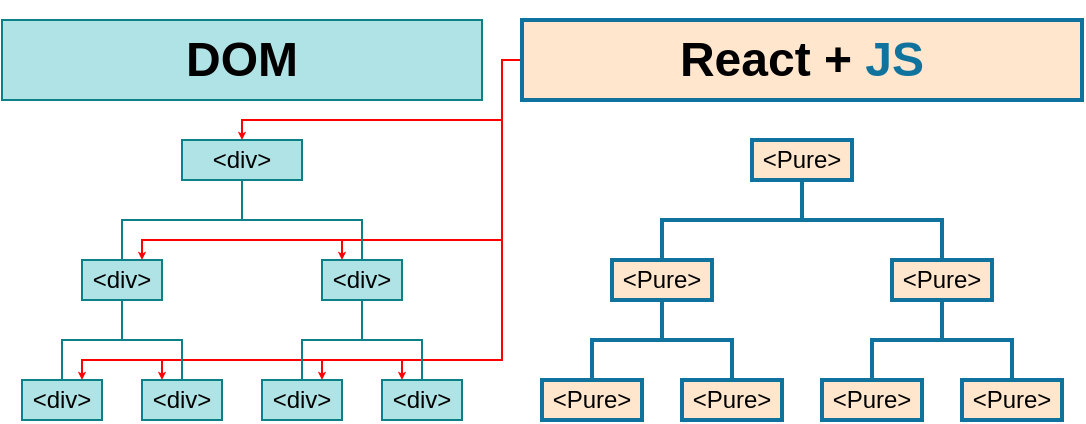 <mxfile version="11.1.1" type="github"><diagram id="qGmTgWKqz5oFr5Qk8otT" name="Page-1"><mxGraphModel dx="1384" dy="360" grid="1" gridSize="10" guides="0" tooltips="1" connect="1" arrows="1" fold="1" page="0" pageScale="1" pageWidth="850" pageHeight="1100" math="0" shadow="0"><root><mxCell id="0"/><mxCell id="1" parent="0"/><mxCell id="wovSSRUZCo1Au3XByTAm-43" style="edgeStyle=orthogonalEdgeStyle;rounded=0;orthogonalLoop=1;jettySize=auto;html=1;exitX=0.5;exitY=1;exitDx=0;exitDy=0;entryX=0.5;entryY=0;entryDx=0;entryDy=0;strokeColor=#10739e;fillColor=#b1ddf0;endArrow=none;fontSize=12;strokeWidth=2;" parent="1" source="wovSSRUZCo1Au3XByTAm-2" target="wovSSRUZCo1Au3XByTAm-39" edge="1"><mxGeometry relative="1" as="geometry"><Array as="points"><mxPoint x="90" y="140"/><mxPoint x="20" y="140"/><mxPoint x="20" y="160"/></Array></mxGeometry></mxCell><mxCell id="wovSSRUZCo1Au3XByTAm-97" style="edgeStyle=orthogonalEdgeStyle;rounded=0;jumpSize=6;orthogonalLoop=1;jettySize=auto;html=1;exitX=0.5;exitY=1;exitDx=0;exitDy=0;entryX=0.5;entryY=0;entryDx=0;entryDy=0;strokeColor=#10739e;strokeWidth=2;fontSize=12;fillColor=#b1ddf0;endArrow=none;" parent="1" source="wovSSRUZCo1Au3XByTAm-2" target="wovSSRUZCo1Au3XByTAm-92" edge="1"><mxGeometry relative="1" as="geometry"><Array as="points"><mxPoint x="90" y="140"/><mxPoint x="160" y="140"/></Array></mxGeometry></mxCell><UserObject label="&amp;lt;Pure&amp;gt;" treeRoot="1" id="wovSSRUZCo1Au3XByTAm-2"><mxCell style="whiteSpace=wrap;html=1;align=center;treeFolding=1;treeMoving=1;container=1;recursiveResize=0;fillColor=#ffe6cc;strokeColor=#10739E;strokeWidth=2;" parent="1" vertex="1"><mxGeometry x="65" y="100" width="50" height="20" as="geometry"/></mxCell></UserObject><mxCell id="wovSSRUZCo1Au3XByTAm-82" style="edgeStyle=orthogonalEdgeStyle;rounded=0;jumpSize=6;orthogonalLoop=1;jettySize=auto;html=1;exitX=0;exitY=0.5;exitDx=0;exitDy=0;startSize=6;endSize=1;strokeColor=#FF0000;strokeWidth=1;entryX=0.75;entryY=0;entryDx=0;entryDy=0;" parent="1" source="wovSSRUZCo1Au3XByTAm-15" target="wovSSRUZCo1Au3XByTAm-47" edge="1"><mxGeometry relative="1" as="geometry"><mxPoint x="-220" y="140" as="targetPoint"/><Array as="points"><mxPoint x="-60" y="60"/><mxPoint x="-60" y="150"/><mxPoint x="-240" y="150"/></Array></mxGeometry></mxCell><mxCell id="wovSSRUZCo1Au3XByTAm-83" style="edgeStyle=orthogonalEdgeStyle;rounded=0;jumpSize=6;orthogonalLoop=1;jettySize=auto;html=1;exitX=0;exitY=0.5;exitDx=0;exitDy=0;entryX=0.25;entryY=0;entryDx=0;entryDy=0;startSize=6;endSize=1;strokeColor=#FF0000;strokeWidth=1;" parent="1" source="wovSSRUZCo1Au3XByTAm-15" target="wovSSRUZCo1Au3XByTAm-52" edge="1"><mxGeometry relative="1" as="geometry"><Array as="points"><mxPoint x="-60" y="60"/><mxPoint x="-60" y="150"/><mxPoint x="-140" y="150"/></Array></mxGeometry></mxCell><mxCell id="wovSSRUZCo1Au3XByTAm-84" style="edgeStyle=orthogonalEdgeStyle;rounded=0;jumpSize=6;orthogonalLoop=1;jettySize=auto;html=1;exitX=0;exitY=0.5;exitDx=0;exitDy=0;entryX=0.75;entryY=0;entryDx=0;entryDy=0;startSize=6;endSize=1;strokeColor=#FF0000;strokeWidth=1;" parent="1" source="wovSSRUZCo1Au3XByTAm-15" target="wovSSRUZCo1Au3XByTAm-49" edge="1"><mxGeometry relative="1" as="geometry"><Array as="points"><mxPoint x="-60" y="60"/><mxPoint x="-60" y="210"/><mxPoint x="-270" y="210"/></Array></mxGeometry></mxCell><mxCell id="wovSSRUZCo1Au3XByTAm-85" style="edgeStyle=orthogonalEdgeStyle;rounded=0;jumpSize=6;orthogonalLoop=1;jettySize=auto;html=1;exitX=0;exitY=0.5;exitDx=0;exitDy=0;entryX=0.25;entryY=0;entryDx=0;entryDy=0;startSize=6;endSize=1;strokeColor=#FF0000;strokeWidth=1;" parent="1" source="wovSSRUZCo1Au3XByTAm-15" target="wovSSRUZCo1Au3XByTAm-48" edge="1"><mxGeometry relative="1" as="geometry"><Array as="points"><mxPoint x="-60" y="60"/><mxPoint x="-60" y="210"/><mxPoint x="-230" y="210"/></Array></mxGeometry></mxCell><mxCell id="wovSSRUZCo1Au3XByTAm-86" style="edgeStyle=orthogonalEdgeStyle;rounded=0;jumpSize=6;orthogonalLoop=1;jettySize=auto;html=1;exitX=0;exitY=0.5;exitDx=0;exitDy=0;entryX=0.75;entryY=0;entryDx=0;entryDy=0;startSize=6;endSize=1;strokeColor=#FF0000;strokeWidth=1;" parent="1" source="wovSSRUZCo1Au3XByTAm-15" target="wovSSRUZCo1Au3XByTAm-54" edge="1"><mxGeometry relative="1" as="geometry"><Array as="points"><mxPoint x="-60" y="60"/><mxPoint x="-60" y="210"/><mxPoint x="-150" y="210"/></Array></mxGeometry></mxCell><mxCell id="wovSSRUZCo1Au3XByTAm-87" style="edgeStyle=orthogonalEdgeStyle;rounded=0;jumpSize=6;orthogonalLoop=1;jettySize=auto;html=1;exitX=0;exitY=0.5;exitDx=0;exitDy=0;entryX=0.25;entryY=0;entryDx=0;entryDy=0;startSize=6;endSize=1;strokeColor=#FF0000;strokeWidth=1;" parent="1" source="wovSSRUZCo1Au3XByTAm-15" target="wovSSRUZCo1Au3XByTAm-53" edge="1"><mxGeometry relative="1" as="geometry"><Array as="points"><mxPoint x="-60" y="60"/><mxPoint x="-60" y="210"/><mxPoint x="-110" y="210"/></Array></mxGeometry></mxCell><mxCell id="wovSSRUZCo1Au3XByTAm-99" style="edgeStyle=orthogonalEdgeStyle;rounded=0;jumpSize=6;orthogonalLoop=1;jettySize=auto;html=1;exitX=0;exitY=0.5;exitDx=0;exitDy=0;entryX=0.5;entryY=0;entryDx=0;entryDy=0;startSize=6;endSize=1;strokeColor=#FF0000;strokeWidth=1;" parent="1" source="wovSSRUZCo1Au3XByTAm-15" target="wovSSRUZCo1Au3XByTAm-45" edge="1"><mxGeometry relative="1" as="geometry"><Array as="points"><mxPoint x="-60" y="60"/><mxPoint x="-60" y="90"/><mxPoint x="-190" y="90"/></Array></mxGeometry></mxCell><mxCell id="wovSSRUZCo1Au3XByTAm-15" value="&lt;h1&gt;React + &lt;font color=&quot;#10739e&quot;&gt;JS&lt;/font&gt;&lt;/h1&gt;" style="text;html=1;spacing=5;spacingTop=-20;whiteSpace=wrap;overflow=hidden;rounded=0;align=center;fillColor=#ffe6cc;perimeterSpacing=0;strokeWidth=2;strokeColor=#10739E;" parent="1" vertex="1"><mxGeometry x="-50" y="40" width="280" height="40" as="geometry"/></mxCell><mxCell id="wovSSRUZCo1Au3XByTAm-38" style="edgeStyle=orthogonalEdgeStyle;rounded=0;orthogonalLoop=1;jettySize=auto;html=1;exitX=0.5;exitY=1;exitDx=0;exitDy=0;entryX=0.5;entryY=0;entryDx=0;entryDy=0;fillColor=#b1ddf0;strokeColor=#10739e;endArrow=none;fontSize=12;strokeWidth=2;" parent="1" source="wovSSRUZCo1Au3XByTAm-39" target="wovSSRUZCo1Au3XByTAm-40" edge="1"><mxGeometry relative="1" as="geometry"><Array as="points"><mxPoint x="20" y="180"/><mxPoint x="20" y="200"/><mxPoint x="55" y="200"/></Array></mxGeometry></mxCell><mxCell id="wovSSRUZCo1Au3XByTAm-39" value="&amp;lt;Pure&amp;gt;" style="whiteSpace=wrap;html=1;align=center;verticalAlign=middle;container=1;recursiveResize=0;treeFolding=1;treeMoving=1;fillColor=#ffe6cc;strokeColor=#10739E;strokeWidth=2;" parent="1" vertex="1"><mxGeometry x="-5" y="160" width="50" height="20" as="geometry"/></mxCell><mxCell id="wovSSRUZCo1Au3XByTAm-40" value="&amp;lt;Pure&amp;gt;" style="whiteSpace=wrap;html=1;align=center;verticalAlign=middle;container=1;recursiveResize=0;treeFolding=1;treeMoving=1;fillColor=#ffe6cc;strokeColor=#10739E;strokeWidth=2;" parent="1" vertex="1" collapsed="1"><mxGeometry x="30" y="220" width="50" height="20" as="geometry"/></mxCell><mxCell id="wovSSRUZCo1Au3XByTAm-41" value="&amp;lt;Pure&amp;gt;&lt;br&gt;" style="whiteSpace=wrap;html=1;align=center;verticalAlign=middle;container=1;recursiveResize=0;treeFolding=1;treeMoving=1;fillColor=#ffe6cc;strokeColor=#10739E;strokeWidth=2;" parent="1" vertex="1" collapsed="1"><mxGeometry x="-40" y="220" width="50" height="20" as="geometry"/></mxCell><mxCell id="wovSSRUZCo1Au3XByTAm-42" style="edgeStyle=orthogonalEdgeStyle;rounded=0;orthogonalLoop=1;jettySize=auto;html=1;exitX=0.5;exitY=1;exitDx=0;exitDy=0;entryX=0.5;entryY=0;entryDx=0;entryDy=0;endArrow=none;fillColor=#b1ddf0;strokeColor=#10739e;fontSize=12;strokeWidth=2;" parent="1" source="wovSSRUZCo1Au3XByTAm-39" target="wovSSRUZCo1Au3XByTAm-41" edge="1"><mxGeometry relative="1" as="geometry"><Array as="points"><mxPoint x="20" y="180"/><mxPoint x="20" y="200"/><mxPoint x="-15" y="200"/></Array></mxGeometry></mxCell><mxCell id="wovSSRUZCo1Au3XByTAm-44" value="" style="edgeStyle=elbowEdgeStyle;elbow=vertical;startArrow=none;endArrow=none;rounded=0;fillColor=#b0e3e6;strokeColor=#0e8088;" parent="1" source="wovSSRUZCo1Au3XByTAm-45" target="wovSSRUZCo1Au3XByTAm-47" edge="1"><mxGeometry relative="1" as="geometry"/></mxCell><UserObject label="&amp;lt;div&amp;gt;" treeRoot="1" id="wovSSRUZCo1Au3XByTAm-45"><mxCell style="whiteSpace=wrap;html=1;align=center;treeFolding=1;treeMoving=1;container=1;recursiveResize=0;fillColor=#b0e3e6;strokeColor=#0e8088;" parent="1" vertex="1"><mxGeometry x="-220" y="100" width="60" height="20" as="geometry"/></mxCell></UserObject><mxCell id="wovSSRUZCo1Au3XByTAm-46" style="edgeStyle=orthogonalEdgeStyle;rounded=0;orthogonalLoop=1;jettySize=auto;html=1;exitX=0.5;exitY=1;exitDx=0;exitDy=0;entryX=0.5;entryY=0;entryDx=0;entryDy=0;endArrow=none;endFill=0;fillColor=#b0e3e6;strokeColor=#0e8088;" parent="1" source="wovSSRUZCo1Au3XByTAm-47" target="wovSSRUZCo1Au3XByTAm-48" edge="1"><mxGeometry relative="1" as="geometry"><Array as="points"><mxPoint x="-250" y="200"/><mxPoint x="-220" y="200"/></Array></mxGeometry></mxCell><mxCell id="wovSSRUZCo1Au3XByTAm-47" value="&amp;lt;div&amp;gt;" style="whiteSpace=wrap;html=1;align=center;verticalAlign=middle;container=1;recursiveResize=0;treeFolding=1;treeMoving=1;fillColor=#b0e3e6;strokeColor=#0e8088;" parent="1" vertex="1"><mxGeometry x="-270" y="160" width="40" height="20" as="geometry"/></mxCell><mxCell id="wovSSRUZCo1Au3XByTAm-48" value="&amp;lt;div&amp;gt;" style="whiteSpace=wrap;html=1;align=center;verticalAlign=middle;container=1;recursiveResize=0;treeFolding=1;treeMoving=1;fillColor=#b0e3e6;strokeColor=#0e8088;" parent="1" vertex="1" collapsed="1"><mxGeometry x="-240" y="220" width="40" height="20" as="geometry"/></mxCell><mxCell id="wovSSRUZCo1Au3XByTAm-49" value="&amp;lt;div&amp;gt;" style="whiteSpace=wrap;html=1;align=center;verticalAlign=middle;container=1;recursiveResize=0;treeFolding=1;treeMoving=1;fillColor=#b0e3e6;strokeColor=#0e8088;" parent="1" vertex="1" collapsed="1"><mxGeometry x="-300" y="220" width="40" height="20" as="geometry"/></mxCell><mxCell id="wovSSRUZCo1Au3XByTAm-50" style="edgeStyle=orthogonalEdgeStyle;rounded=0;orthogonalLoop=1;jettySize=auto;html=1;exitX=0.5;exitY=1;exitDx=0;exitDy=0;entryX=0.5;entryY=0;entryDx=0;entryDy=0;endArrow=none;endFill=0;fillColor=#b0e3e6;strokeColor=#0e8088;" parent="1" source="wovSSRUZCo1Au3XByTAm-47" target="wovSSRUZCo1Au3XByTAm-49" edge="1"><mxGeometry relative="1" as="geometry"><Array as="points"><mxPoint x="-250" y="200"/><mxPoint x="-280" y="200"/></Array></mxGeometry></mxCell><mxCell id="wovSSRUZCo1Au3XByTAm-51" style="edgeStyle=orthogonalEdgeStyle;rounded=0;orthogonalLoop=1;jettySize=auto;html=1;exitX=0.5;exitY=0;exitDx=0;exitDy=0;entryX=0.5;entryY=1;entryDx=0;entryDy=0;endArrow=none;endFill=0;fillColor=#b0e3e6;strokeColor=#0e8088;" parent="1" source="wovSSRUZCo1Au3XByTAm-52" target="wovSSRUZCo1Au3XByTAm-45" edge="1"><mxGeometry relative="1" as="geometry"><Array as="points"><mxPoint x="-130" y="140"/><mxPoint x="-190" y="140"/></Array></mxGeometry></mxCell><mxCell id="wovSSRUZCo1Au3XByTAm-62" style="edgeStyle=orthogonalEdgeStyle;rounded=0;orthogonalLoop=1;jettySize=auto;html=1;exitX=0.5;exitY=1;exitDx=0;exitDy=0;entryX=0.5;entryY=0;entryDx=0;entryDy=0;strokeColor=#0e8088;fillColor=#b0e3e6;endFill=0;endArrow=none;" parent="1" source="wovSSRUZCo1Au3XByTAm-52" target="wovSSRUZCo1Au3XByTAm-53" edge="1"><mxGeometry relative="1" as="geometry"><Array as="points"><mxPoint x="-130" y="200"/><mxPoint x="-100" y="200"/></Array></mxGeometry></mxCell><mxCell id="wovSSRUZCo1Au3XByTAm-52" value="&amp;lt;div&amp;gt;" style="whiteSpace=wrap;html=1;align=center;verticalAlign=middle;container=1;recursiveResize=0;treeFolding=1;treeMoving=1;fillColor=#b0e3e6;strokeColor=#0e8088;" parent="1" vertex="1"><mxGeometry x="-150" y="160" width="40" height="20" as="geometry"/></mxCell><mxCell id="wovSSRUZCo1Au3XByTAm-53" value="&amp;lt;div&amp;gt;" style="whiteSpace=wrap;html=1;align=center;verticalAlign=middle;container=1;recursiveResize=0;treeFolding=1;treeMoving=1;fillColor=#b0e3e6;strokeColor=#0e8088;" parent="1" vertex="1" collapsed="1"><mxGeometry x="-120" y="220" width="40" height="20" as="geometry"/></mxCell><mxCell id="wovSSRUZCo1Au3XByTAm-54" value="&amp;lt;div&amp;gt;" style="whiteSpace=wrap;html=1;align=center;verticalAlign=middle;container=1;recursiveResize=0;treeFolding=1;treeMoving=1;fillColor=#b0e3e6;strokeColor=#0e8088;" parent="1" vertex="1" collapsed="1"><mxGeometry x="-180" y="220" width="40" height="20" as="geometry"/></mxCell><mxCell id="wovSSRUZCo1Au3XByTAm-55" style="edgeStyle=orthogonalEdgeStyle;rounded=0;orthogonalLoop=1;jettySize=auto;html=1;exitX=0.5;exitY=1;exitDx=0;exitDy=0;entryX=0.5;entryY=0;entryDx=0;entryDy=0;endArrow=none;endFill=0;fillColor=#b0e3e6;strokeColor=#0e8088;" parent="1" source="wovSSRUZCo1Au3XByTAm-52" target="wovSSRUZCo1Au3XByTAm-54" edge="1"><mxGeometry relative="1" as="geometry"><Array as="points"><mxPoint x="-130" y="200"/><mxPoint x="-160" y="200"/></Array></mxGeometry></mxCell><mxCell id="wovSSRUZCo1Au3XByTAm-57" value="&lt;h1&gt;DOM&lt;/h1&gt;" style="text;html=1;spacing=5;spacingTop=-20;whiteSpace=wrap;overflow=hidden;rounded=0;align=center;fillColor=#b0e3e6;perimeterSpacing=0;strokeWidth=1;strokeColor=#0e8088;" parent="1" vertex="1"><mxGeometry x="-310" y="40" width="240" height="40" as="geometry"/></mxCell><mxCell id="wovSSRUZCo1Au3XByTAm-91" style="edgeStyle=orthogonalEdgeStyle;rounded=0;orthogonalLoop=1;jettySize=auto;html=1;exitX=0.5;exitY=1;exitDx=0;exitDy=0;entryX=0.5;entryY=0;entryDx=0;entryDy=0;fillColor=#b1ddf0;strokeColor=#10739e;endArrow=none;fontSize=12;strokeWidth=2;" parent="1" source="wovSSRUZCo1Au3XByTAm-92" target="wovSSRUZCo1Au3XByTAm-93" edge="1"><mxGeometry relative="1" as="geometry"><Array as="points"><mxPoint x="160" y="180"/><mxPoint x="160" y="200"/><mxPoint x="195" y="200"/></Array></mxGeometry></mxCell><mxCell id="wovSSRUZCo1Au3XByTAm-92" value="&amp;lt;Pure&amp;gt;" style="whiteSpace=wrap;html=1;align=center;verticalAlign=middle;container=1;recursiveResize=0;treeFolding=1;treeMoving=1;fillColor=#ffe6cc;strokeColor=#10739E;strokeWidth=2;" parent="1" vertex="1"><mxGeometry x="135" y="160" width="50" height="20" as="geometry"/></mxCell><mxCell id="wovSSRUZCo1Au3XByTAm-93" value="&amp;lt;Pure&amp;gt;" style="whiteSpace=wrap;html=1;align=center;verticalAlign=middle;container=1;recursiveResize=0;treeFolding=1;treeMoving=1;fillColor=#ffe6cc;strokeColor=#10739E;strokeWidth=2;" parent="1" vertex="1" collapsed="1"><mxGeometry x="170" y="220" width="50" height="20" as="geometry"/></mxCell><mxCell id="wovSSRUZCo1Au3XByTAm-94" value="&amp;lt;Pure&amp;gt;&lt;br&gt;" style="whiteSpace=wrap;html=1;align=center;verticalAlign=middle;container=1;recursiveResize=0;treeFolding=1;treeMoving=1;fillColor=#ffe6cc;strokeColor=#10739E;strokeWidth=2;" parent="1" vertex="1" collapsed="1"><mxGeometry x="100" y="220" width="50" height="20" as="geometry"/></mxCell><mxCell id="wovSSRUZCo1Au3XByTAm-95" style="edgeStyle=orthogonalEdgeStyle;rounded=0;orthogonalLoop=1;jettySize=auto;html=1;exitX=0.5;exitY=1;exitDx=0;exitDy=0;entryX=0.5;entryY=0;entryDx=0;entryDy=0;endArrow=none;fillColor=#b1ddf0;strokeColor=#10739e;fontSize=12;strokeWidth=2;" parent="1" source="wovSSRUZCo1Au3XByTAm-92" target="wovSSRUZCo1Au3XByTAm-94" edge="1"><mxGeometry relative="1" as="geometry"><Array as="points"><mxPoint x="160" y="180"/><mxPoint x="160" y="200"/><mxPoint x="125" y="200"/></Array></mxGeometry></mxCell></root></mxGraphModel></diagram></mxfile>